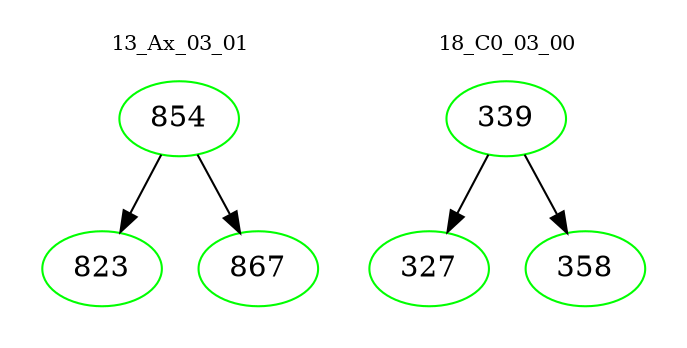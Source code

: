 digraph{
subgraph cluster_0 {
color = white
label = "13_Ax_03_01";
fontsize=10;
T0_854 [label="854", color="green"]
T0_854 -> T0_823 [color="black"]
T0_823 [label="823", color="green"]
T0_854 -> T0_867 [color="black"]
T0_867 [label="867", color="green"]
}
subgraph cluster_1 {
color = white
label = "18_C0_03_00";
fontsize=10;
T1_339 [label="339", color="green"]
T1_339 -> T1_327 [color="black"]
T1_327 [label="327", color="green"]
T1_339 -> T1_358 [color="black"]
T1_358 [label="358", color="green"]
}
}
